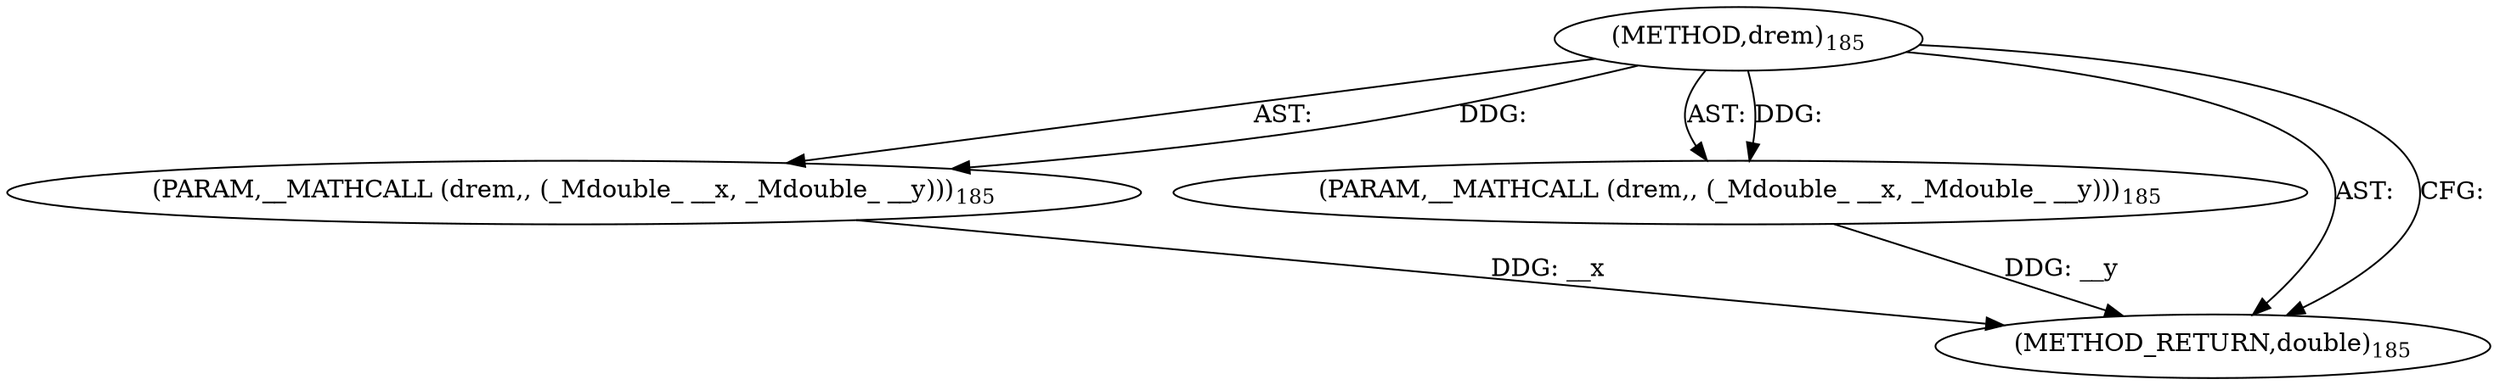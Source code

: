 digraph "drem" {  
"6330" [label = <(METHOD,drem)<SUB>185</SUB>> ]
"6331" [label = <(PARAM,__MATHCALL (drem,, (_Mdouble_ __x, _Mdouble_ __y)))<SUB>185</SUB>> ]
"6332" [label = <(PARAM,__MATHCALL (drem,, (_Mdouble_ __x, _Mdouble_ __y)))<SUB>185</SUB>> ]
"6333" [label = <(METHOD_RETURN,double)<SUB>185</SUB>> ]
  "6330" -> "6331"  [ label = "AST: "] 
  "6330" -> "6332"  [ label = "AST: "] 
  "6330" -> "6333"  [ label = "AST: "] 
  "6330" -> "6333"  [ label = "CFG: "] 
  "6331" -> "6333"  [ label = "DDG: __x"] 
  "6332" -> "6333"  [ label = "DDG: __y"] 
  "6330" -> "6331"  [ label = "DDG: "] 
  "6330" -> "6332"  [ label = "DDG: "] 
}
